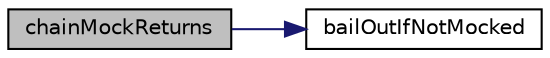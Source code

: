 digraph "chainMockReturns"
{
  edge [fontname="Helvetica",fontsize="10",labelfontname="Helvetica",labelfontsize="10"];
  node [fontname="Helvetica",fontsize="10",shape=record];
  rankdir="LR";
  Node1 [label="chainMockReturns",height=0.2,width=0.4,color="black", fillcolor="grey75", style="filled" fontcolor="black"];
  Node1 -> Node2 [color="midnightblue",fontsize="10",style="solid",fontname="Helvetica"];
  Node2 [label="bailOutIfNotMocked",height=0.2,width=0.4,color="black", fillcolor="white", style="filled",URL="$class_mock_generator.html#a8f160c1154e63923df11ab5077de4c1a"];
}
